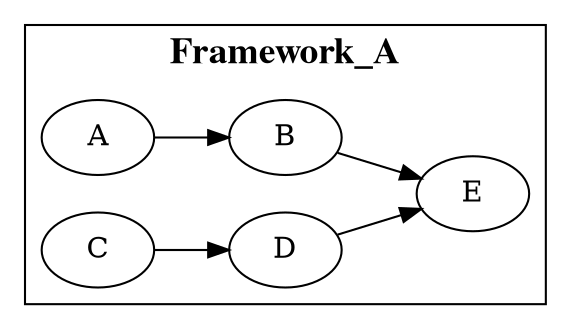 digraph G {
rankdir="LR";

subgraph cluster_A {
label="Framework_A";
fontsize=18;
//fontcolor=blue;
fontname="times bold";

p0x7f73d9192480[label="A"];
p0x7f73d9192480 -> p0x7f73d9192598 [constraint=true]; 
p0x7f73d9192598[label="B"];
p0x7f73d9192598 -> p0x7f73d91928e0 [constraint=true];
p0x7f73d91926b0[label="C"];
p0x7f73d91926b0 -> p0x7f73d91927c8 [constraint=true];
p0x7f73d91927c8[label="D"];
p0x7f73d91927c8 -> p0x7f73d91928e0 [constraint=true];
p0x7f73d91928e0[label="E"];
}

}
